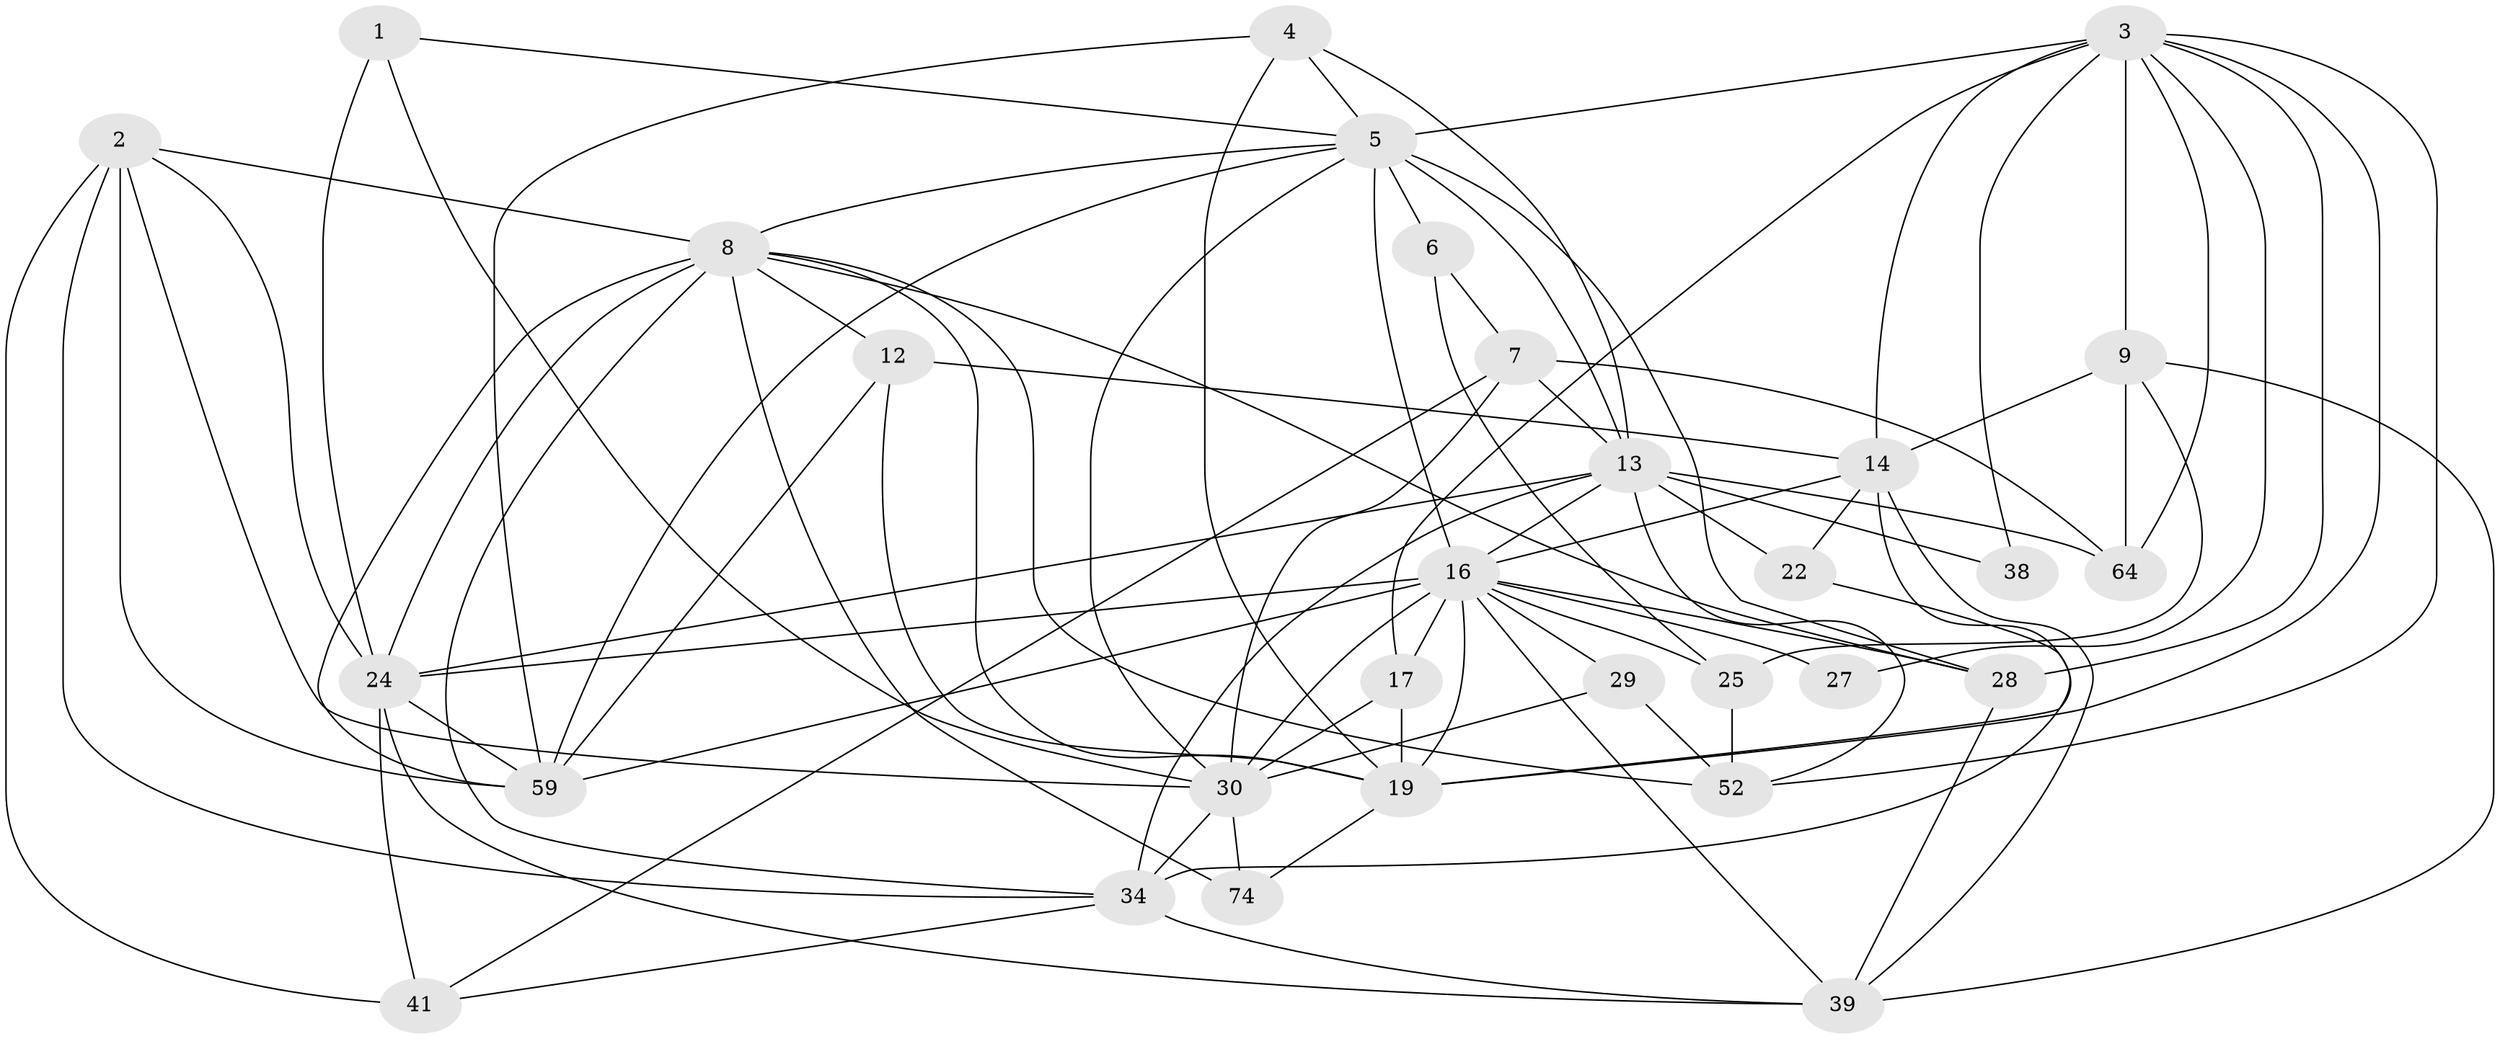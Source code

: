 // original degree distribution, {3: 0.3466666666666667, 4: 0.24, 2: 0.09333333333333334, 8: 0.013333333333333334, 7: 0.04, 5: 0.17333333333333334, 6: 0.09333333333333334}
// Generated by graph-tools (version 1.1) at 2025/18/03/04/25 18:18:49]
// undirected, 30 vertices, 87 edges
graph export_dot {
graph [start="1"]
  node [color=gray90,style=filled];
  1;
  2 [super="+36+70"];
  3 [super="+47+11"];
  4;
  5 [super="+15+10+55"];
  6 [super="+26"];
  7 [super="+33"];
  8 [super="+75+54"];
  9 [super="+37"];
  12 [super="+51"];
  13 [super="+53+61"];
  14 [super="+23"];
  16 [super="+21+18+42"];
  17 [super="+69"];
  19 [super="+44+20"];
  22;
  24 [super="+31+63"];
  25 [super="+68"];
  27;
  28 [super="+49"];
  29;
  30 [super="+45+48"];
  34 [super="+65"];
  38;
  39 [super="+71"];
  41;
  52;
  59 [super="+66"];
  64;
  74;
  1 -- 24;
  1 -- 5;
  1 -- 30;
  2 -- 24;
  2 -- 34 [weight=2];
  2 -- 30;
  2 -- 8;
  2 -- 41;
  2 -- 59 [weight=2];
  3 -- 27;
  3 -- 19;
  3 -- 9 [weight=2];
  3 -- 28 [weight=2];
  3 -- 64;
  3 -- 5 [weight=2];
  3 -- 38;
  3 -- 14;
  3 -- 17;
  3 -- 52;
  4 -- 13;
  4 -- 5;
  4 -- 19;
  4 -- 59;
  5 -- 16 [weight=2];
  5 -- 28 [weight=2];
  5 -- 30;
  5 -- 8;
  5 -- 13;
  5 -- 6 [weight=2];
  5 -- 59;
  6 -- 25 [weight=2];
  6 -- 7;
  7 -- 30;
  7 -- 64;
  7 -- 41;
  7 -- 13;
  8 -- 74;
  8 -- 12;
  8 -- 24;
  8 -- 34;
  8 -- 52;
  8 -- 28;
  8 -- 19;
  8 -- 59;
  9 -- 64;
  9 -- 14;
  9 -- 25;
  9 -- 39;
  12 -- 59;
  12 -- 19;
  12 -- 14;
  13 -- 16;
  13 -- 34;
  13 -- 38;
  13 -- 22;
  13 -- 24;
  13 -- 64;
  13 -- 52;
  14 -- 22;
  14 -- 16;
  14 -- 39;
  14 -- 19 [weight=2];
  16 -- 39;
  16 -- 28 [weight=2];
  16 -- 29;
  16 -- 17 [weight=2];
  16 -- 27 [weight=2];
  16 -- 30;
  16 -- 25;
  16 -- 19;
  16 -- 24;
  16 -- 59;
  17 -- 19;
  17 -- 30;
  19 -- 74;
  22 -- 34;
  24 -- 59 [weight=2];
  24 -- 41;
  24 -- 39;
  25 -- 52;
  28 -- 39;
  29 -- 52;
  29 -- 30;
  30 -- 74;
  30 -- 34 [weight=2];
  34 -- 41;
  34 -- 39;
}
